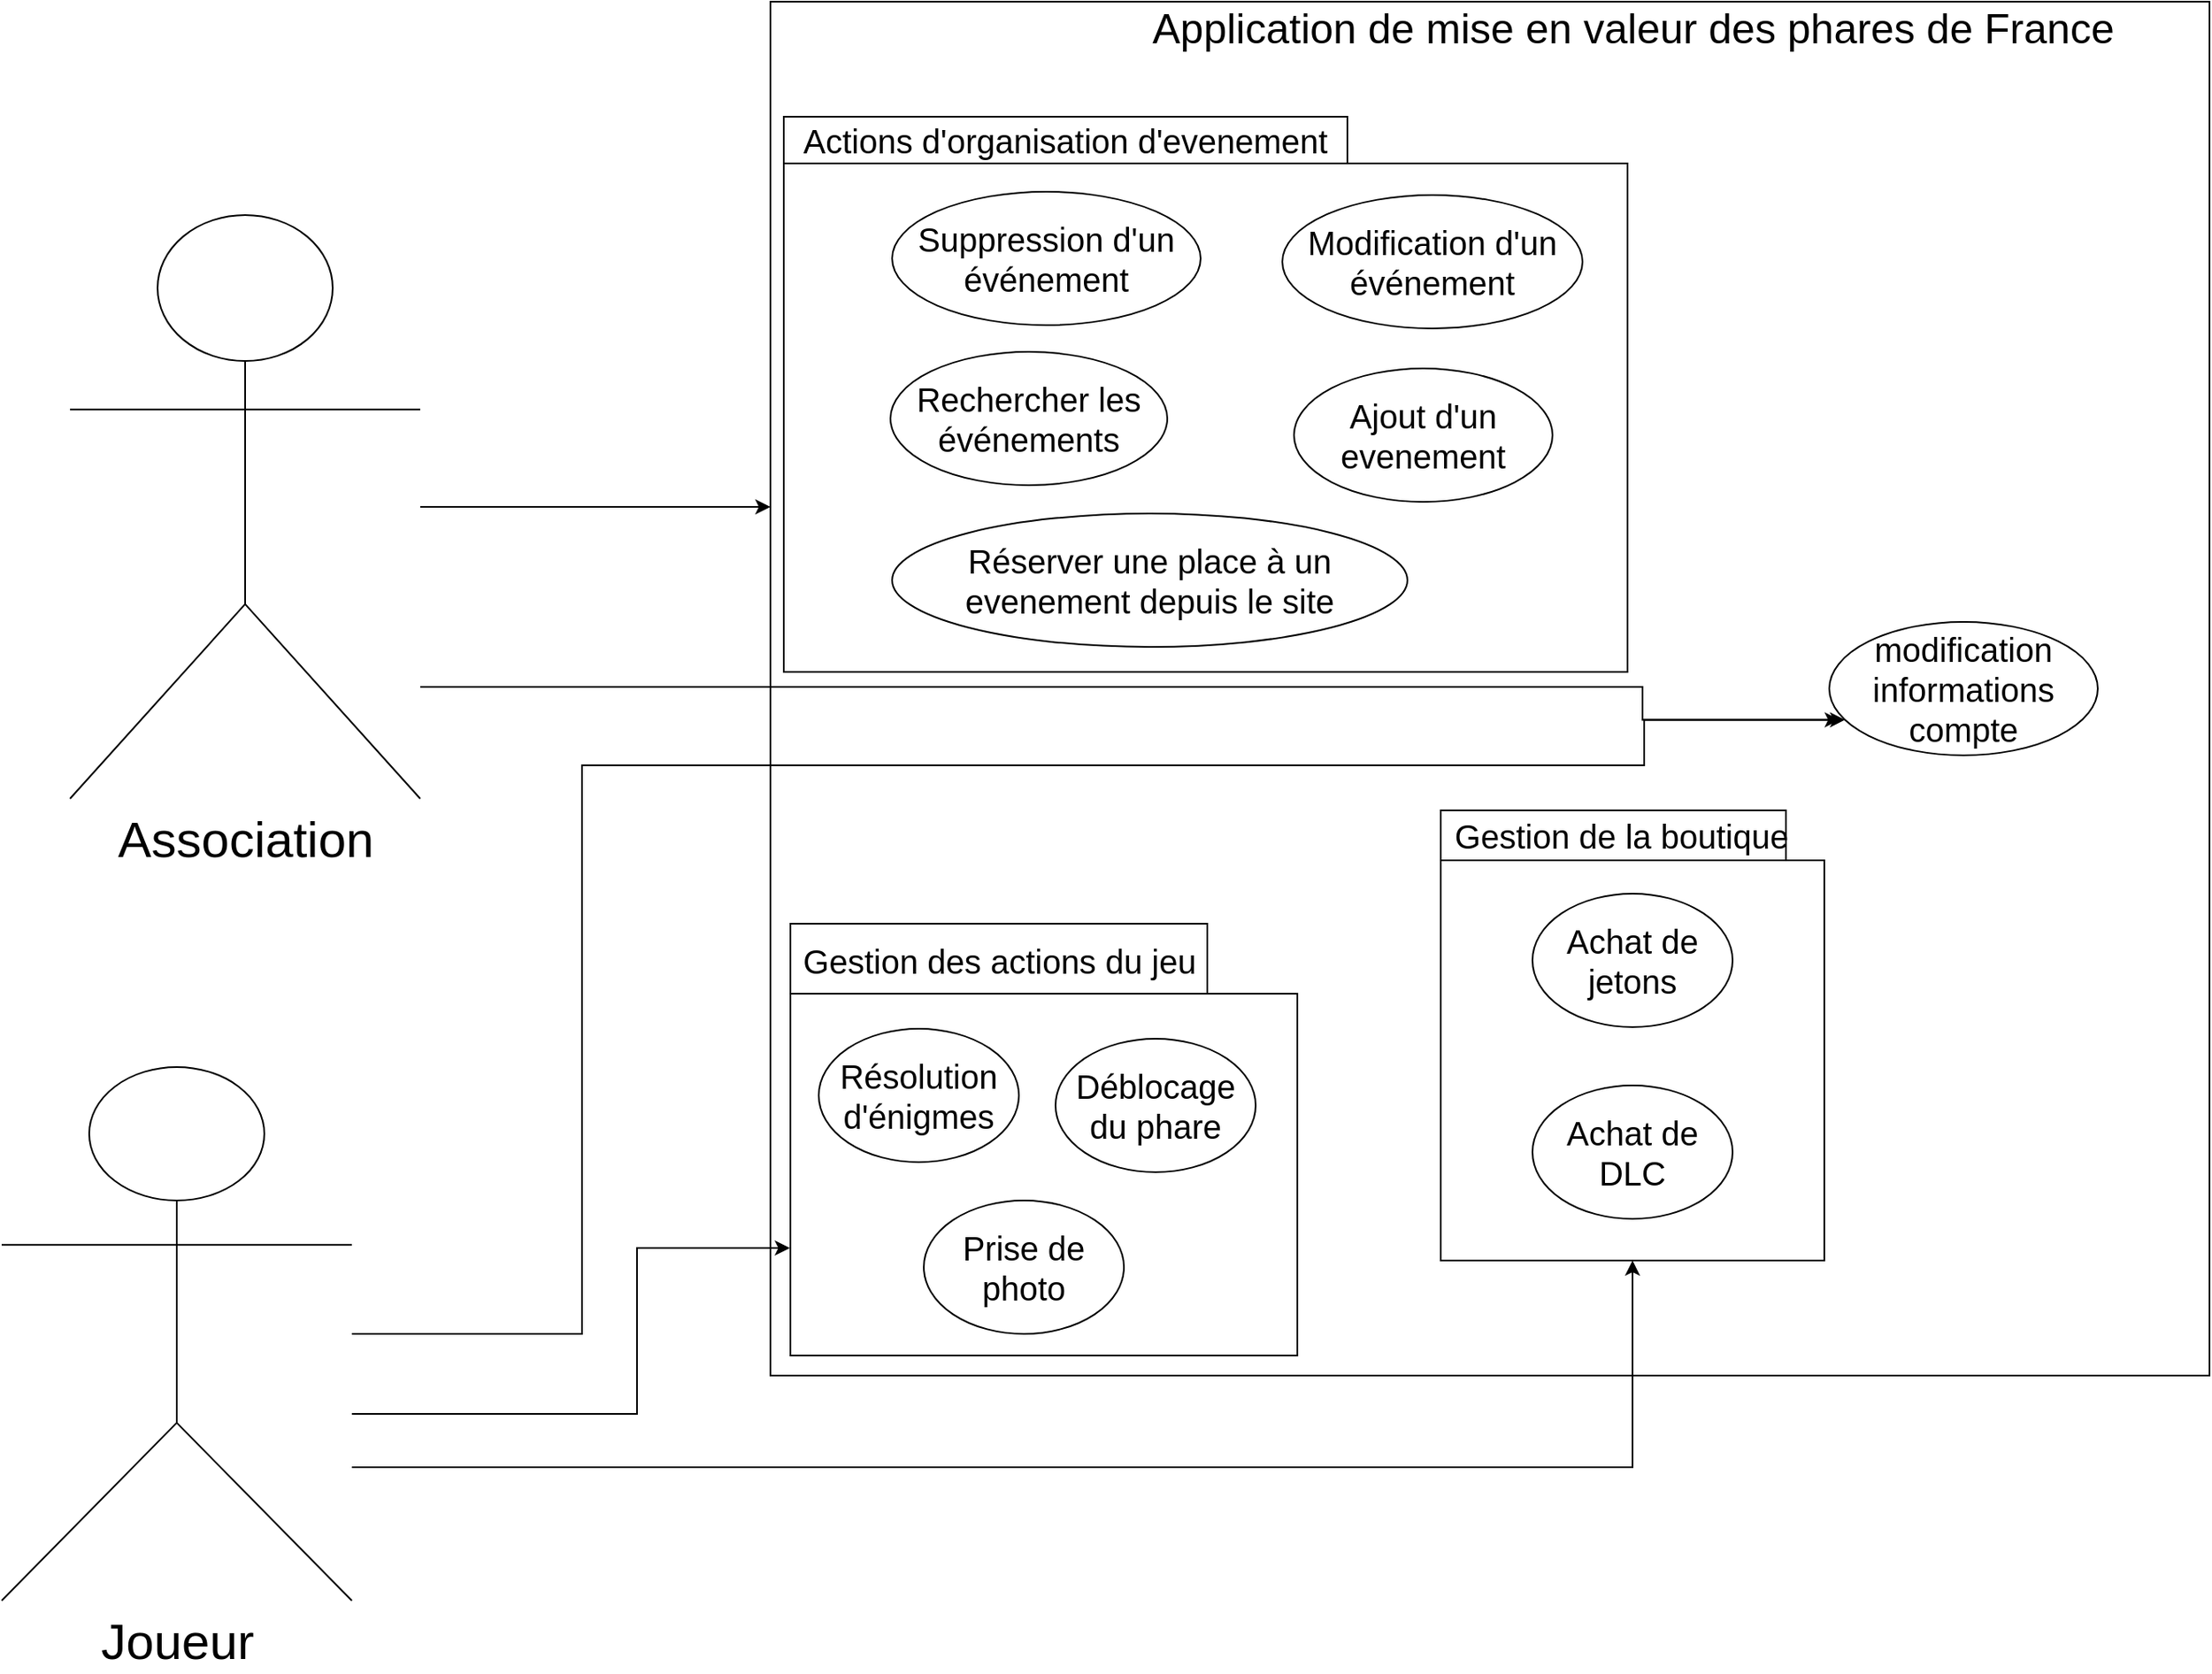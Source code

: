 <mxfile version="24.8.4">
  <diagram name="Page-1" id="UtBNDfn8IIDB6-av0K0q">
    <mxGraphModel dx="2155" dy="1208" grid="0" gridSize="10" guides="1" tooltips="1" connect="1" arrows="1" fold="1" page="1" pageScale="1" pageWidth="827" pageHeight="1169" math="0" shadow="0">
      <root>
        <mxCell id="0" />
        <mxCell id="1" parent="0" />
        <mxCell id="tl4poTx89u1U0Vo0xO1h-35" value="" style="rounded=0;whiteSpace=wrap;html=1;" parent="1" vertex="1">
          <mxGeometry x="473" y="70" width="863" height="824" as="geometry" />
        </mxCell>
        <mxCell id="tl4poTx89u1U0Vo0xO1h-1" value="&lt;font style=&quot;font-size: 30px;&quot;&gt;Joueur&lt;/font&gt;" style="shape=umlActor;verticalLabelPosition=bottom;verticalAlign=top;html=1;outlineConnect=0;" parent="1" vertex="1">
          <mxGeometry x="12" y="709" width="210" height="320" as="geometry" />
        </mxCell>
        <mxCell id="fJX49_q2fESSbCwYfbrY-16" style="edgeStyle=orthogonalEdgeStyle;rounded=0;orthogonalLoop=1;jettySize=auto;html=1;entryX=0;entryY=0.5;entryDx=0;entryDy=0;" edge="1" parent="1" source="tl4poTx89u1U0Vo0xO1h-4">
          <mxGeometry relative="1" as="geometry">
            <mxPoint x="473" y="373" as="targetPoint" />
          </mxGeometry>
        </mxCell>
        <mxCell id="tl4poTx89u1U0Vo0xO1h-4" value="&lt;font style=&quot;font-size: 30px;&quot;&gt;Association&lt;/font&gt;" style="shape=umlActor;verticalLabelPosition=bottom;verticalAlign=top;html=1;outlineConnect=0;" parent="1" vertex="1">
          <mxGeometry x="53" y="198" width="210" height="350" as="geometry" />
        </mxCell>
        <mxCell id="fJX49_q2fESSbCwYfbrY-3" value="" style="shape=folder;fontStyle=1;spacingTop=10;tabWidth=250;tabHeight=42;tabPosition=left;html=1;whiteSpace=wrap;" vertex="1" parent="1">
          <mxGeometry x="485" y="623" width="304" height="259" as="geometry" />
        </mxCell>
        <mxCell id="tl4poTx89u1U0Vo0xO1h-78" value="&lt;font style=&quot;font-size: 20px;&quot;&gt;modification informations compte&lt;/font&gt;" style="ellipse;whiteSpace=wrap;html=1;" parent="1" vertex="1">
          <mxGeometry x="1108" y="442" width="161" height="80" as="geometry" />
        </mxCell>
        <mxCell id="fJX49_q2fESSbCwYfbrY-5" value="&lt;font style=&quot;font-size: 20px;&quot;&gt;Gestion des actions du jeu&lt;/font&gt;" style="text;html=1;align=center;verticalAlign=middle;resizable=0;points=[];autosize=1;strokeColor=none;fillColor=none;" vertex="1" parent="1">
          <mxGeometry x="483" y="627.0" width="254" height="36" as="geometry" />
        </mxCell>
        <mxCell id="tl4poTx89u1U0Vo0xO1h-57" value="&lt;font style=&quot;font-size: 20px;&quot;&gt;Résolution d&#39;énigmes&lt;/font&gt;" style="ellipse;whiteSpace=wrap;html=1;" parent="1" vertex="1">
          <mxGeometry x="502" y="686" width="120" height="80" as="geometry" />
        </mxCell>
        <mxCell id="tl4poTx89u1U0Vo0xO1h-58" value="&lt;font style=&quot;font-size: 20px;&quot;&gt;Déblocage du phare&lt;/font&gt;" style="ellipse;whiteSpace=wrap;html=1;" parent="1" vertex="1">
          <mxGeometry x="644" y="692" width="120" height="80" as="geometry" />
        </mxCell>
        <mxCell id="tl4poTx89u1U0Vo0xO1h-61" value="&lt;font style=&quot;font-size: 20px;&quot;&gt;Prise de photo&lt;/font&gt;" style="ellipse;whiteSpace=wrap;html=1;" parent="1" vertex="1">
          <mxGeometry x="565" y="789" width="120" height="80" as="geometry" />
        </mxCell>
        <mxCell id="fJX49_q2fESSbCwYfbrY-6" value="" style="shape=folder;fontStyle=1;spacingTop=10;tabWidth=215;tabHeight=30;tabPosition=left;html=1;whiteSpace=wrap;" vertex="1" parent="1">
          <mxGeometry x="875" y="555" width="230" height="270" as="geometry" />
        </mxCell>
        <mxCell id="tl4poTx89u1U0Vo0xO1h-69" value="&lt;font style=&quot;font-size: 20px;&quot;&gt;Gestion de la boutique&lt;/font&gt;" style="text;html=1;align=center;verticalAlign=middle;whiteSpace=wrap;rounded=0;" parent="1" vertex="1">
          <mxGeometry x="875" y="555" width="217" height="30" as="geometry" />
        </mxCell>
        <mxCell id="tl4poTx89u1U0Vo0xO1h-67" value="&lt;font style=&quot;font-size: 20px;&quot;&gt;Achat de jetons&lt;/font&gt;" style="ellipse;whiteSpace=wrap;html=1;" parent="1" vertex="1">
          <mxGeometry x="930" y="605.0" width="120" height="80" as="geometry" />
        </mxCell>
        <mxCell id="tl4poTx89u1U0Vo0xO1h-68" value="&lt;font style=&quot;font-size: 20px;&quot;&gt;Achat de DLC&lt;/font&gt;" style="ellipse;whiteSpace=wrap;html=1;" parent="1" vertex="1">
          <mxGeometry x="930" y="720.0" width="120" height="80" as="geometry" />
        </mxCell>
        <mxCell id="fJX49_q2fESSbCwYfbrY-8" value="" style="shape=folder;fontStyle=1;spacingTop=10;tabWidth=338;tabHeight=28;tabPosition=left;html=1;whiteSpace=wrap;" vertex="1" parent="1">
          <mxGeometry x="481" y="139" width="506" height="333" as="geometry" />
        </mxCell>
        <mxCell id="tl4poTx89u1U0Vo0xO1h-40" value="&lt;font style=&quot;font-size: 20px;&quot;&gt;Actions d&#39;organisation d&#39;evenement&lt;/font&gt;" style="text;html=1;align=center;verticalAlign=middle;whiteSpace=wrap;rounded=0;" parent="1" vertex="1">
          <mxGeometry x="479" y="138" width="342" height="30" as="geometry" />
        </mxCell>
        <mxCell id="tl4poTx89u1U0Vo0xO1h-11" value="&lt;font style=&quot;font-size: 20px;&quot;&gt;Suppression d&#39;un événement&lt;/font&gt;" style="ellipse;whiteSpace=wrap;html=1;" parent="1" vertex="1">
          <mxGeometry x="546" y="184" width="185" height="80" as="geometry" />
        </mxCell>
        <mxCell id="tl4poTx89u1U0Vo0xO1h-12" value="&lt;font style=&quot;font-size: 20px;&quot;&gt;Modification d&#39;un événement&lt;/font&gt;" style="ellipse;whiteSpace=wrap;html=1;" parent="1" vertex="1">
          <mxGeometry x="780" y="186" width="180" height="80" as="geometry" />
        </mxCell>
        <mxCell id="tl4poTx89u1U0Vo0xO1h-10" value="&lt;font style=&quot;font-size: 20px;&quot;&gt;Ajout d&#39;un evenement&lt;/font&gt;" style="ellipse;whiteSpace=wrap;html=1;" parent="1" vertex="1">
          <mxGeometry x="787" y="290" width="155" height="80" as="geometry" />
        </mxCell>
        <mxCell id="tl4poTx89u1U0Vo0xO1h-9" value="&lt;font style=&quot;font-size: 20px;&quot;&gt;Rechercher les événements&lt;/font&gt;" style="ellipse;whiteSpace=wrap;html=1;" parent="1" vertex="1">
          <mxGeometry x="545" y="280" width="166" height="80" as="geometry" />
        </mxCell>
        <mxCell id="tl4poTx89u1U0Vo0xO1h-45" value="&lt;font style=&quot;font-size: 20px;&quot;&gt;Réserver une place à un evenement depuis le site&lt;/font&gt;" style="ellipse;whiteSpace=wrap;html=1;" parent="1" vertex="1">
          <mxGeometry x="546" y="377" width="309" height="80" as="geometry" />
        </mxCell>
        <mxCell id="fJX49_q2fESSbCwYfbrY-21" style="edgeStyle=orthogonalEdgeStyle;rounded=0;orthogonalLoop=1;jettySize=auto;html=1;entryX=-0.001;entryY=0.751;entryDx=0;entryDy=0;entryPerimeter=0;" edge="1" parent="1" source="tl4poTx89u1U0Vo0xO1h-1" target="fJX49_q2fESSbCwYfbrY-3">
          <mxGeometry relative="1" as="geometry">
            <Array as="points">
              <mxPoint x="393" y="917" />
              <mxPoint x="393" y="818" />
            </Array>
          </mxGeometry>
        </mxCell>
        <mxCell id="fJX49_q2fESSbCwYfbrY-25" style="edgeStyle=orthogonalEdgeStyle;rounded=0;orthogonalLoop=1;jettySize=auto;html=1;entryX=0.5;entryY=1;entryDx=0;entryDy=0;entryPerimeter=0;" edge="1" parent="1" source="tl4poTx89u1U0Vo0xO1h-1" target="fJX49_q2fESSbCwYfbrY-6">
          <mxGeometry relative="1" as="geometry">
            <Array as="points">
              <mxPoint x="990" y="949" />
            </Array>
          </mxGeometry>
        </mxCell>
        <mxCell id="fJX49_q2fESSbCwYfbrY-26" style="edgeStyle=orthogonalEdgeStyle;rounded=0;orthogonalLoop=1;jettySize=auto;html=1;entryX=0.039;entryY=0.734;entryDx=0;entryDy=0;entryPerimeter=0;" edge="1" parent="1" source="tl4poTx89u1U0Vo0xO1h-1" target="tl4poTx89u1U0Vo0xO1h-78">
          <mxGeometry relative="1" as="geometry">
            <Array as="points">
              <mxPoint x="360" y="869" />
              <mxPoint x="360" y="528" />
              <mxPoint x="997" y="528" />
            </Array>
          </mxGeometry>
        </mxCell>
        <mxCell id="fJX49_q2fESSbCwYfbrY-27" style="edgeStyle=orthogonalEdgeStyle;rounded=0;orthogonalLoop=1;jettySize=auto;html=1;entryX=0.059;entryY=0.734;entryDx=0;entryDy=0;entryPerimeter=0;" edge="1" parent="1" source="tl4poTx89u1U0Vo0xO1h-4" target="tl4poTx89u1U0Vo0xO1h-78">
          <mxGeometry relative="1" as="geometry">
            <Array as="points">
              <mxPoint x="996" y="481" />
              <mxPoint x="996" y="501" />
            </Array>
          </mxGeometry>
        </mxCell>
        <mxCell id="fJX49_q2fESSbCwYfbrY-28" value="&lt;font style=&quot;font-size: 25px;&quot;&gt;Application de mise en valeur des phares de France&lt;/font&gt;" style="text;html=1;align=center;verticalAlign=middle;whiteSpace=wrap;rounded=0;" vertex="1" parent="1">
          <mxGeometry x="675.75" y="70" width="628.5" height="30" as="geometry" />
        </mxCell>
      </root>
    </mxGraphModel>
  </diagram>
</mxfile>
